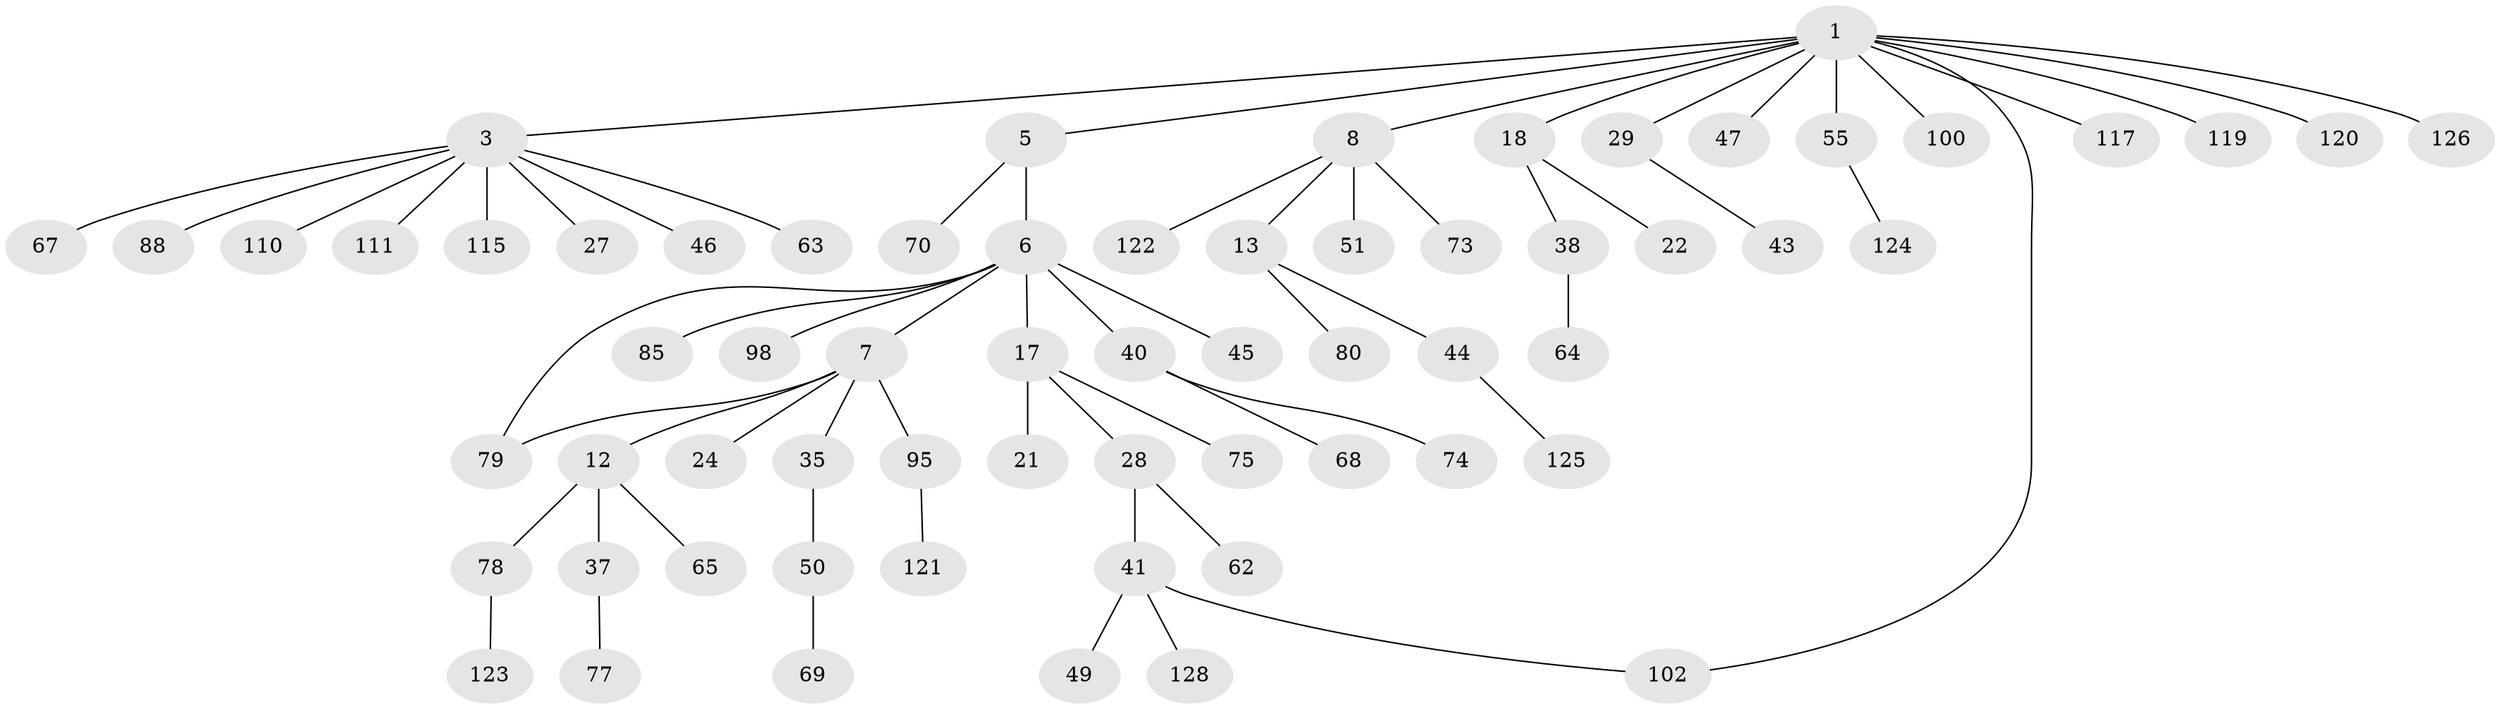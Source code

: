 // original degree distribution, {4: 0.0859375, 6: 0.015625, 3: 0.125, 7: 0.015625, 5: 0.015625, 2: 0.2734375, 1: 0.46875}
// Generated by graph-tools (version 1.1) at 2025/13/03/09/25 04:13:39]
// undirected, 64 vertices, 65 edges
graph export_dot {
graph [start="1"]
  node [color=gray90,style=filled];
  1 [super="+2+42"];
  3 [super="+4+32"];
  5;
  6 [super="+20+9+11"];
  7 [super="+16"];
  8 [super="+10+66+26"];
  12 [super="+14+15"];
  13 [super="+59+36"];
  17;
  18 [super="+30"];
  21;
  22 [super="+60+54"];
  24 [super="+109"];
  27;
  28 [super="+84+33"];
  29;
  35;
  37;
  38;
  40;
  41 [super="+97"];
  43;
  44 [super="+118+93+101+104+94"];
  45;
  46;
  47;
  49 [super="+52"];
  50 [super="+56"];
  51 [super="+92"];
  55 [super="+83+71+81"];
  62 [super="+72"];
  63;
  64;
  65 [super="+127+89"];
  67;
  68;
  69;
  70 [super="+105"];
  73 [super="+82"];
  74;
  75;
  77 [super="+114"];
  78;
  79;
  80 [super="+116"];
  85;
  88 [super="+103"];
  95;
  98;
  100;
  102 [super="+112"];
  110;
  111;
  115;
  117;
  119;
  120;
  121;
  122;
  123;
  124;
  125;
  126;
  128;
  1 -- 18;
  1 -- 29;
  1 -- 3;
  1 -- 5;
  1 -- 55;
  1 -- 8;
  1 -- 120;
  1 -- 100;
  1 -- 117;
  1 -- 102;
  1 -- 119;
  1 -- 126;
  1 -- 47;
  3 -- 67;
  3 -- 115;
  3 -- 88;
  3 -- 27;
  3 -- 46;
  3 -- 63;
  3 -- 110;
  3 -- 111;
  5 -- 6;
  5 -- 70;
  6 -- 7;
  6 -- 98;
  6 -- 79;
  6 -- 40;
  6 -- 17;
  6 -- 45;
  6 -- 85;
  7 -- 12;
  7 -- 24;
  7 -- 35;
  7 -- 79;
  7 -- 95;
  8 -- 51;
  8 -- 13;
  8 -- 122;
  8 -- 73;
  12 -- 65;
  12 -- 37;
  12 -- 78;
  13 -- 44;
  13 -- 80;
  17 -- 21;
  17 -- 28;
  17 -- 75;
  18 -- 22;
  18 -- 38;
  28 -- 62;
  28 -- 41;
  29 -- 43;
  35 -- 50;
  37 -- 77;
  38 -- 64;
  40 -- 68;
  40 -- 74;
  41 -- 49;
  41 -- 102;
  41 -- 128;
  44 -- 125;
  50 -- 69;
  55 -- 124;
  78 -- 123;
  95 -- 121;
}
